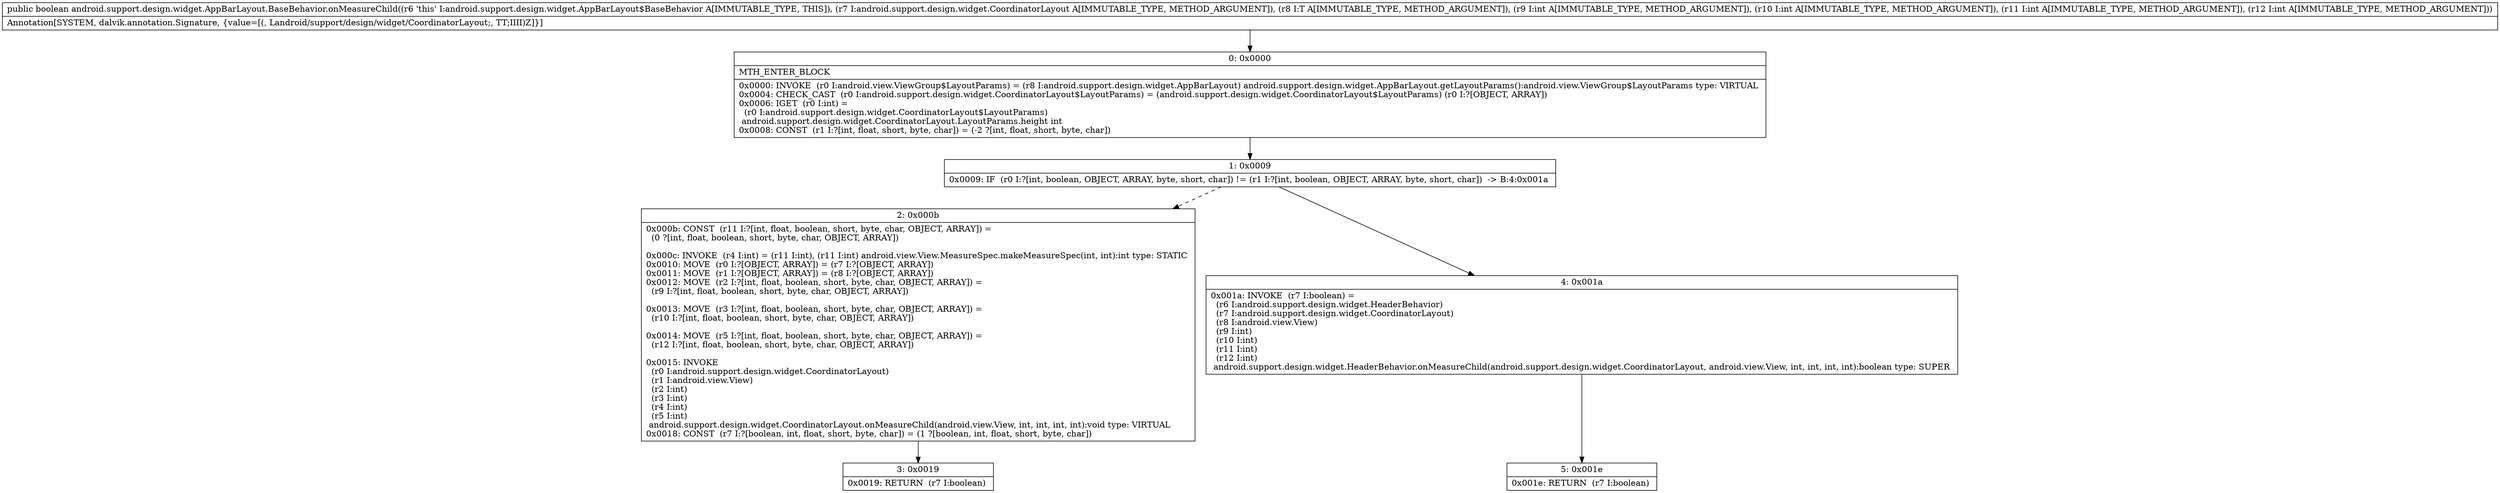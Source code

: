 digraph "CFG forandroid.support.design.widget.AppBarLayout.BaseBehavior.onMeasureChild(Landroid\/support\/design\/widget\/CoordinatorLayout;Landroid\/support\/design\/widget\/AppBarLayout;IIII)Z" {
Node_0 [shape=record,label="{0\:\ 0x0000|MTH_ENTER_BLOCK\l|0x0000: INVOKE  (r0 I:android.view.ViewGroup$LayoutParams) = (r8 I:android.support.design.widget.AppBarLayout) android.support.design.widget.AppBarLayout.getLayoutParams():android.view.ViewGroup$LayoutParams type: VIRTUAL \l0x0004: CHECK_CAST  (r0 I:android.support.design.widget.CoordinatorLayout$LayoutParams) = (android.support.design.widget.CoordinatorLayout$LayoutParams) (r0 I:?[OBJECT, ARRAY]) \l0x0006: IGET  (r0 I:int) = \l  (r0 I:android.support.design.widget.CoordinatorLayout$LayoutParams)\l android.support.design.widget.CoordinatorLayout.LayoutParams.height int \l0x0008: CONST  (r1 I:?[int, float, short, byte, char]) = (\-2 ?[int, float, short, byte, char]) \l}"];
Node_1 [shape=record,label="{1\:\ 0x0009|0x0009: IF  (r0 I:?[int, boolean, OBJECT, ARRAY, byte, short, char]) != (r1 I:?[int, boolean, OBJECT, ARRAY, byte, short, char])  \-\> B:4:0x001a \l}"];
Node_2 [shape=record,label="{2\:\ 0x000b|0x000b: CONST  (r11 I:?[int, float, boolean, short, byte, char, OBJECT, ARRAY]) = \l  (0 ?[int, float, boolean, short, byte, char, OBJECT, ARRAY])\l \l0x000c: INVOKE  (r4 I:int) = (r11 I:int), (r11 I:int) android.view.View.MeasureSpec.makeMeasureSpec(int, int):int type: STATIC \l0x0010: MOVE  (r0 I:?[OBJECT, ARRAY]) = (r7 I:?[OBJECT, ARRAY]) \l0x0011: MOVE  (r1 I:?[OBJECT, ARRAY]) = (r8 I:?[OBJECT, ARRAY]) \l0x0012: MOVE  (r2 I:?[int, float, boolean, short, byte, char, OBJECT, ARRAY]) = \l  (r9 I:?[int, float, boolean, short, byte, char, OBJECT, ARRAY])\l \l0x0013: MOVE  (r3 I:?[int, float, boolean, short, byte, char, OBJECT, ARRAY]) = \l  (r10 I:?[int, float, boolean, short, byte, char, OBJECT, ARRAY])\l \l0x0014: MOVE  (r5 I:?[int, float, boolean, short, byte, char, OBJECT, ARRAY]) = \l  (r12 I:?[int, float, boolean, short, byte, char, OBJECT, ARRAY])\l \l0x0015: INVOKE  \l  (r0 I:android.support.design.widget.CoordinatorLayout)\l  (r1 I:android.view.View)\l  (r2 I:int)\l  (r3 I:int)\l  (r4 I:int)\l  (r5 I:int)\l android.support.design.widget.CoordinatorLayout.onMeasureChild(android.view.View, int, int, int, int):void type: VIRTUAL \l0x0018: CONST  (r7 I:?[boolean, int, float, short, byte, char]) = (1 ?[boolean, int, float, short, byte, char]) \l}"];
Node_3 [shape=record,label="{3\:\ 0x0019|0x0019: RETURN  (r7 I:boolean) \l}"];
Node_4 [shape=record,label="{4\:\ 0x001a|0x001a: INVOKE  (r7 I:boolean) = \l  (r6 I:android.support.design.widget.HeaderBehavior)\l  (r7 I:android.support.design.widget.CoordinatorLayout)\l  (r8 I:android.view.View)\l  (r9 I:int)\l  (r10 I:int)\l  (r11 I:int)\l  (r12 I:int)\l android.support.design.widget.HeaderBehavior.onMeasureChild(android.support.design.widget.CoordinatorLayout, android.view.View, int, int, int, int):boolean type: SUPER \l}"];
Node_5 [shape=record,label="{5\:\ 0x001e|0x001e: RETURN  (r7 I:boolean) \l}"];
MethodNode[shape=record,label="{public boolean android.support.design.widget.AppBarLayout.BaseBehavior.onMeasureChild((r6 'this' I:android.support.design.widget.AppBarLayout$BaseBehavior A[IMMUTABLE_TYPE, THIS]), (r7 I:android.support.design.widget.CoordinatorLayout A[IMMUTABLE_TYPE, METHOD_ARGUMENT]), (r8 I:T A[IMMUTABLE_TYPE, METHOD_ARGUMENT]), (r9 I:int A[IMMUTABLE_TYPE, METHOD_ARGUMENT]), (r10 I:int A[IMMUTABLE_TYPE, METHOD_ARGUMENT]), (r11 I:int A[IMMUTABLE_TYPE, METHOD_ARGUMENT]), (r12 I:int A[IMMUTABLE_TYPE, METHOD_ARGUMENT]))  | Annotation[SYSTEM, dalvik.annotation.Signature, \{value=[(, Landroid\/support\/design\/widget\/CoordinatorLayout;, TT;IIII)Z]\}]\l}"];
MethodNode -> Node_0;
Node_0 -> Node_1;
Node_1 -> Node_2[style=dashed];
Node_1 -> Node_4;
Node_2 -> Node_3;
Node_4 -> Node_5;
}

